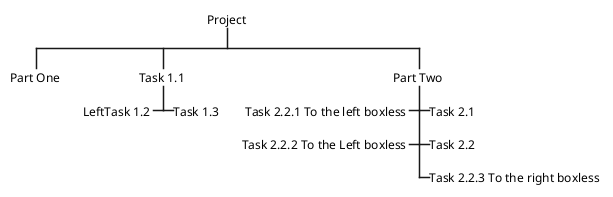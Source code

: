 @startwbs
+_ Project
 +_ Part One
	+_ Task 1.1
	 -_ LeftTask 1.2
	 +_ Task 1.3
	+_ Part Two
	 +_ Task 2.1
	 +_ Task 2.2
	 -_ Task 2.2.1 To the left boxless
	 -_ Task 2.2.2 To the Left boxless
	 +_ Task 2.2.3 To the right boxless
@endwbs
